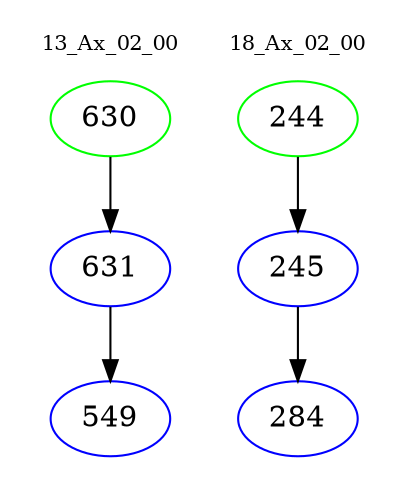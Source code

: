 digraph{
subgraph cluster_0 {
color = white
label = "13_Ax_02_00";
fontsize=10;
T0_630 [label="630", color="green"]
T0_630 -> T0_631 [color="black"]
T0_631 [label="631", color="blue"]
T0_631 -> T0_549 [color="black"]
T0_549 [label="549", color="blue"]
}
subgraph cluster_1 {
color = white
label = "18_Ax_02_00";
fontsize=10;
T1_244 [label="244", color="green"]
T1_244 -> T1_245 [color="black"]
T1_245 [label="245", color="blue"]
T1_245 -> T1_284 [color="black"]
T1_284 [label="284", color="blue"]
}
}

